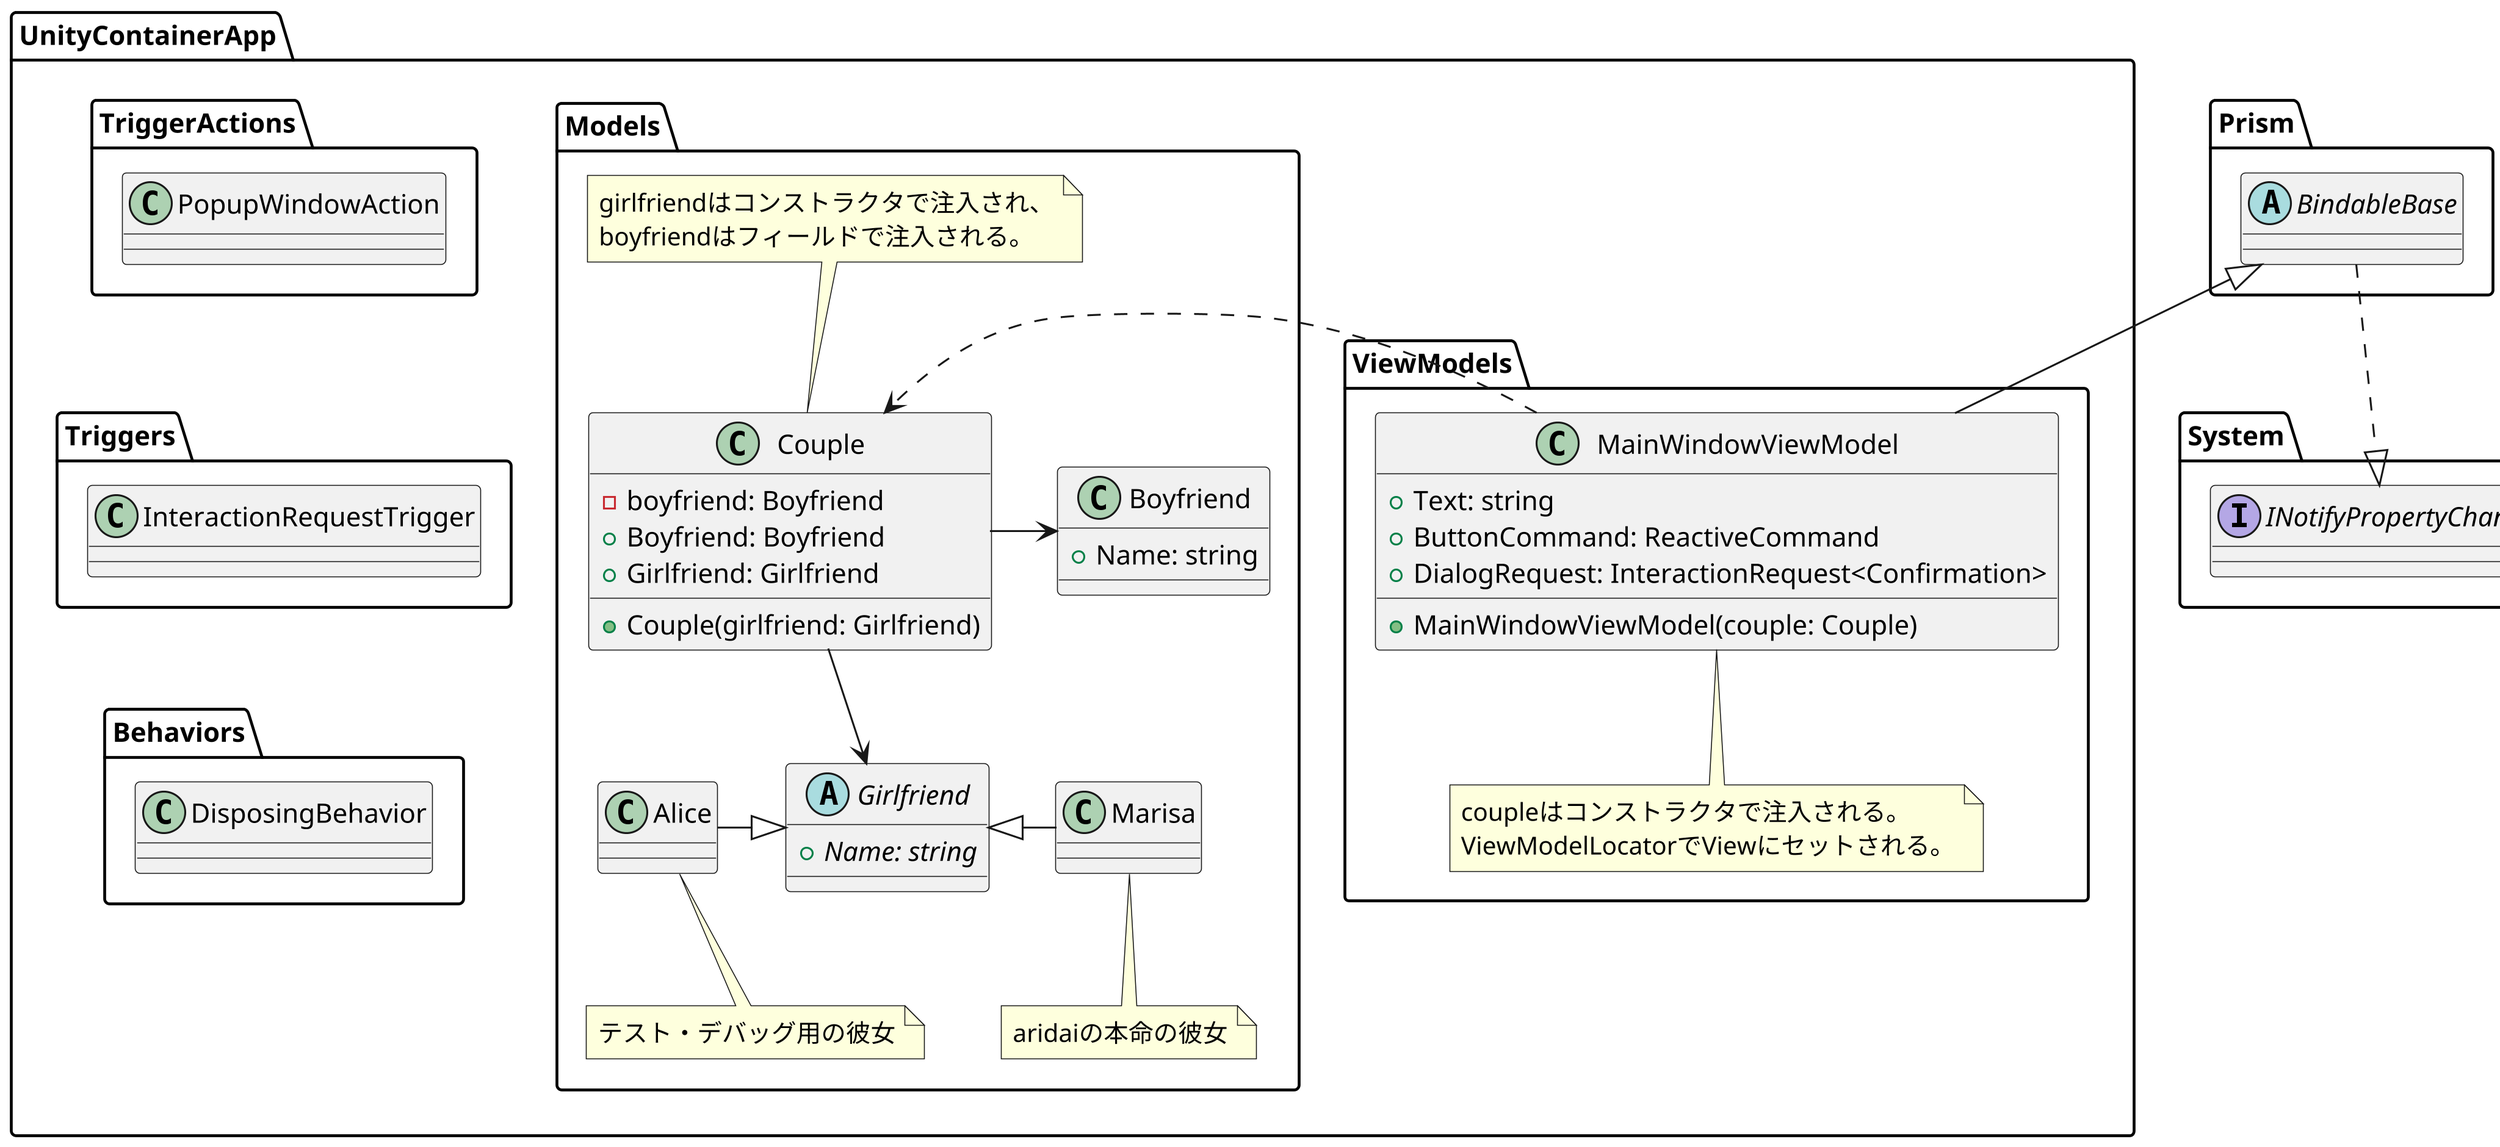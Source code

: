 @startuml
skinparam dpi 300

namespace UnityContainerApp {
    namespace Models {
        abstract class Girlfriend {
            + {abstract} Name: string
        }
        
        class Marisa
        note bottom: aridaiの本命の彼女

        class Alice
        note bottom: テスト・デバッグ用の彼女

        class Boyfriend {
            + Name: string
        }
        class Couple {
            - boyfriend: Boyfriend
            + Boyfriend: Boyfriend
            + Girlfriend: Girlfriend
            + Couple(girlfriend: Girlfriend)
        }
        note top
            girlfriendはコンストラクタで注入され、
            boyfriendはフィールドで注入される。
        end note

        Girlfriend <|- Marisa
        Alice -|> Girlfriend
        Couple -> Boyfriend
        Couple --> Girlfriend
    }

    namespace ViewModels {
        class MainWindowViewModel {
            + Text: string
            + ButtonCommand: ReactiveCommand
            + DialogRequest: InteractionRequest<Confirmation>
            + MainWindowViewModel(couple: Couple)
        }
        note bottom
            coupleはコンストラクタで注入される。
            ViewModelLocatorでViewにセットされる。
        end note
    }

    namespace Behaviors {
        class DisposingBehavior
    }

    namespace TriggerActions {
        class PopupWindowAction
    }

    namespace Triggers {
        class InteractionRequestTrigger
    }
}

namespace Prism {
    abstract class BindableBase
}

namespace System {
    interface INotifyPropertyChanged
}

Prism.BindableBase ..|> System.INotifyPropertyChanged
Prism.BindableBase <|-- UnityContainerApp.ViewModels.MainWindowViewModel
UnityContainerApp.ViewModels.MainWindowViewModel .> UnityContainerApp.Models.Couple

UnityContainerApp.Behaviors.DisposingBehavior -[hidden]u- UnityContainerApp.Triggers.InteractionRequestTrigger
UnityContainerApp.Triggers.InteractionRequestTrigger -[hidden]u- UnityContainerApp.TriggerActions.PopupWindowAction

@enduml